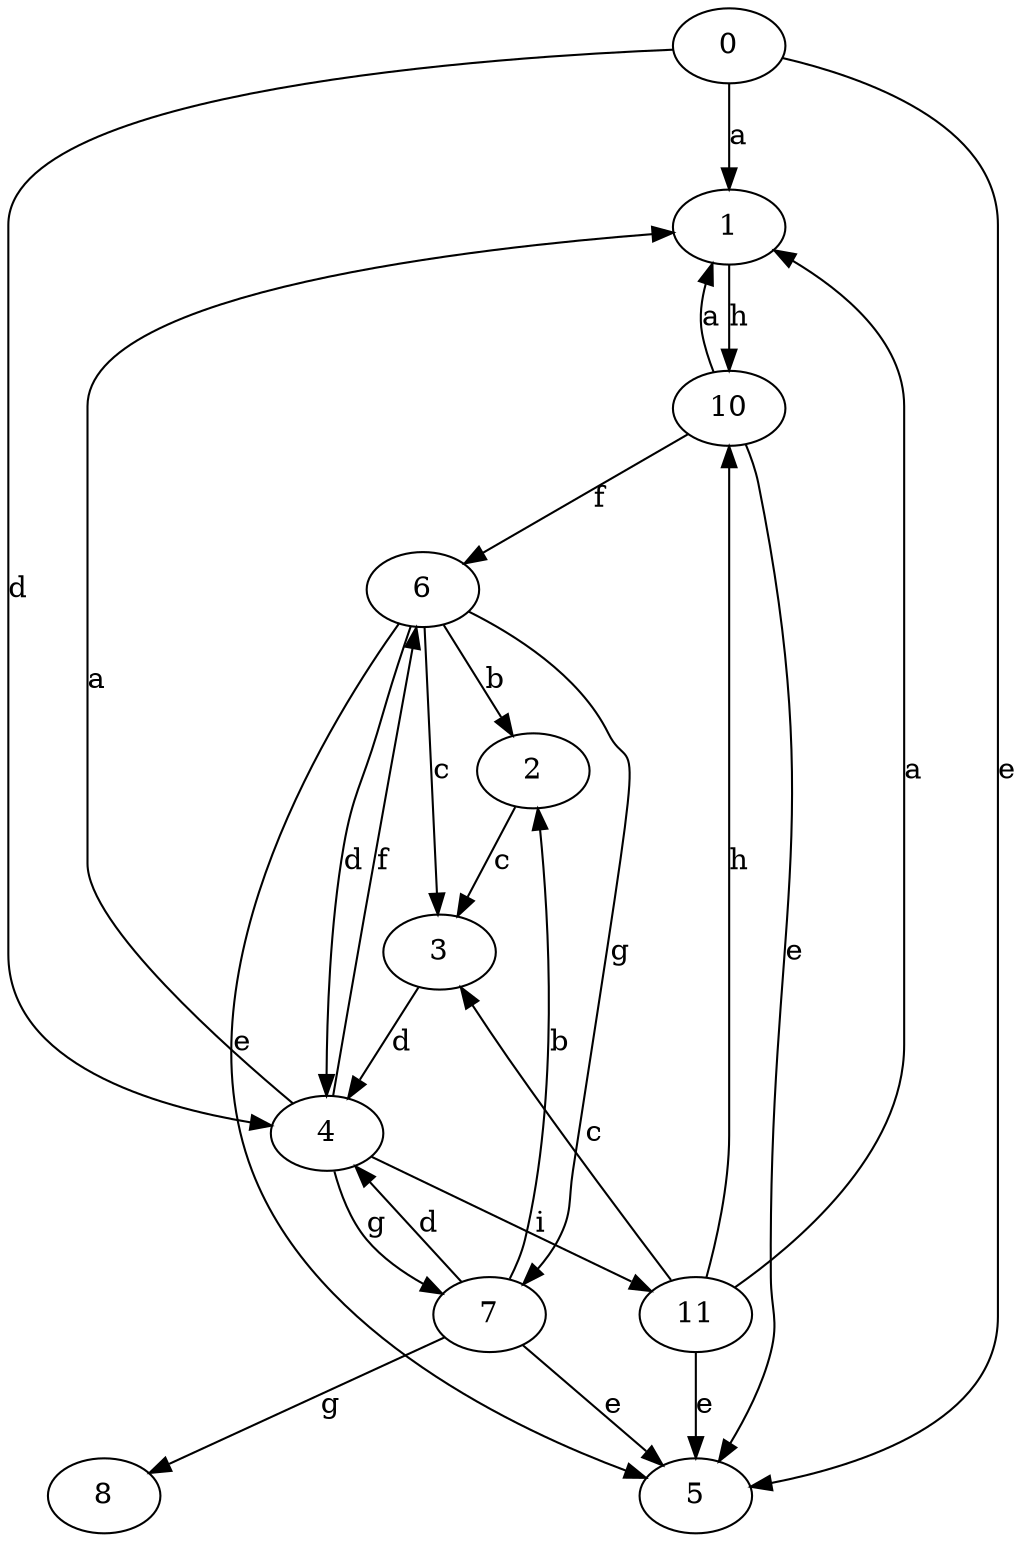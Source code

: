 strict digraph  {
0;
1;
2;
3;
4;
5;
6;
7;
8;
10;
11;
0 -> 1  [label=a];
0 -> 4  [label=d];
0 -> 5  [label=e];
1 -> 10  [label=h];
2 -> 3  [label=c];
3 -> 4  [label=d];
4 -> 1  [label=a];
4 -> 6  [label=f];
4 -> 7  [label=g];
4 -> 11  [label=i];
6 -> 2  [label=b];
6 -> 3  [label=c];
6 -> 4  [label=d];
6 -> 5  [label=e];
6 -> 7  [label=g];
7 -> 2  [label=b];
7 -> 4  [label=d];
7 -> 5  [label=e];
7 -> 8  [label=g];
10 -> 1  [label=a];
10 -> 5  [label=e];
10 -> 6  [label=f];
11 -> 1  [label=a];
11 -> 3  [label=c];
11 -> 5  [label=e];
11 -> 10  [label=h];
}
